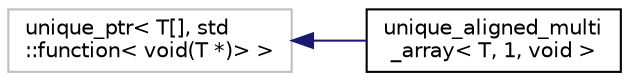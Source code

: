 digraph "Graphical Class Hierarchy"
{
 // LATEX_PDF_SIZE
  edge [fontname="Helvetica",fontsize="10",labelfontname="Helvetica",labelfontsize="10"];
  node [fontname="Helvetica",fontsize="10",shape=record];
  rankdir="LR";
  Node0 [label="unique_ptr\< T[], std\l::function\< void(T *)\> \>",height=0.2,width=0.4,color="grey75", fillcolor="white", style="filled",tooltip=" "];
  Node0 -> Node1 [dir="back",color="midnightblue",fontsize="10",style="solid",fontname="Helvetica"];
  Node1 [label="unique_aligned_multi\l_array\< T, 1, void \>",height=0.2,width=0.4,color="black", fillcolor="white", style="filled",URL="$de/d8d/classsps_1_1nix_1_1unique__aligned__multi__array_3_01T_00_011_00_01void_01_4.html",tooltip="Aligned one-dimensional array."];
}
